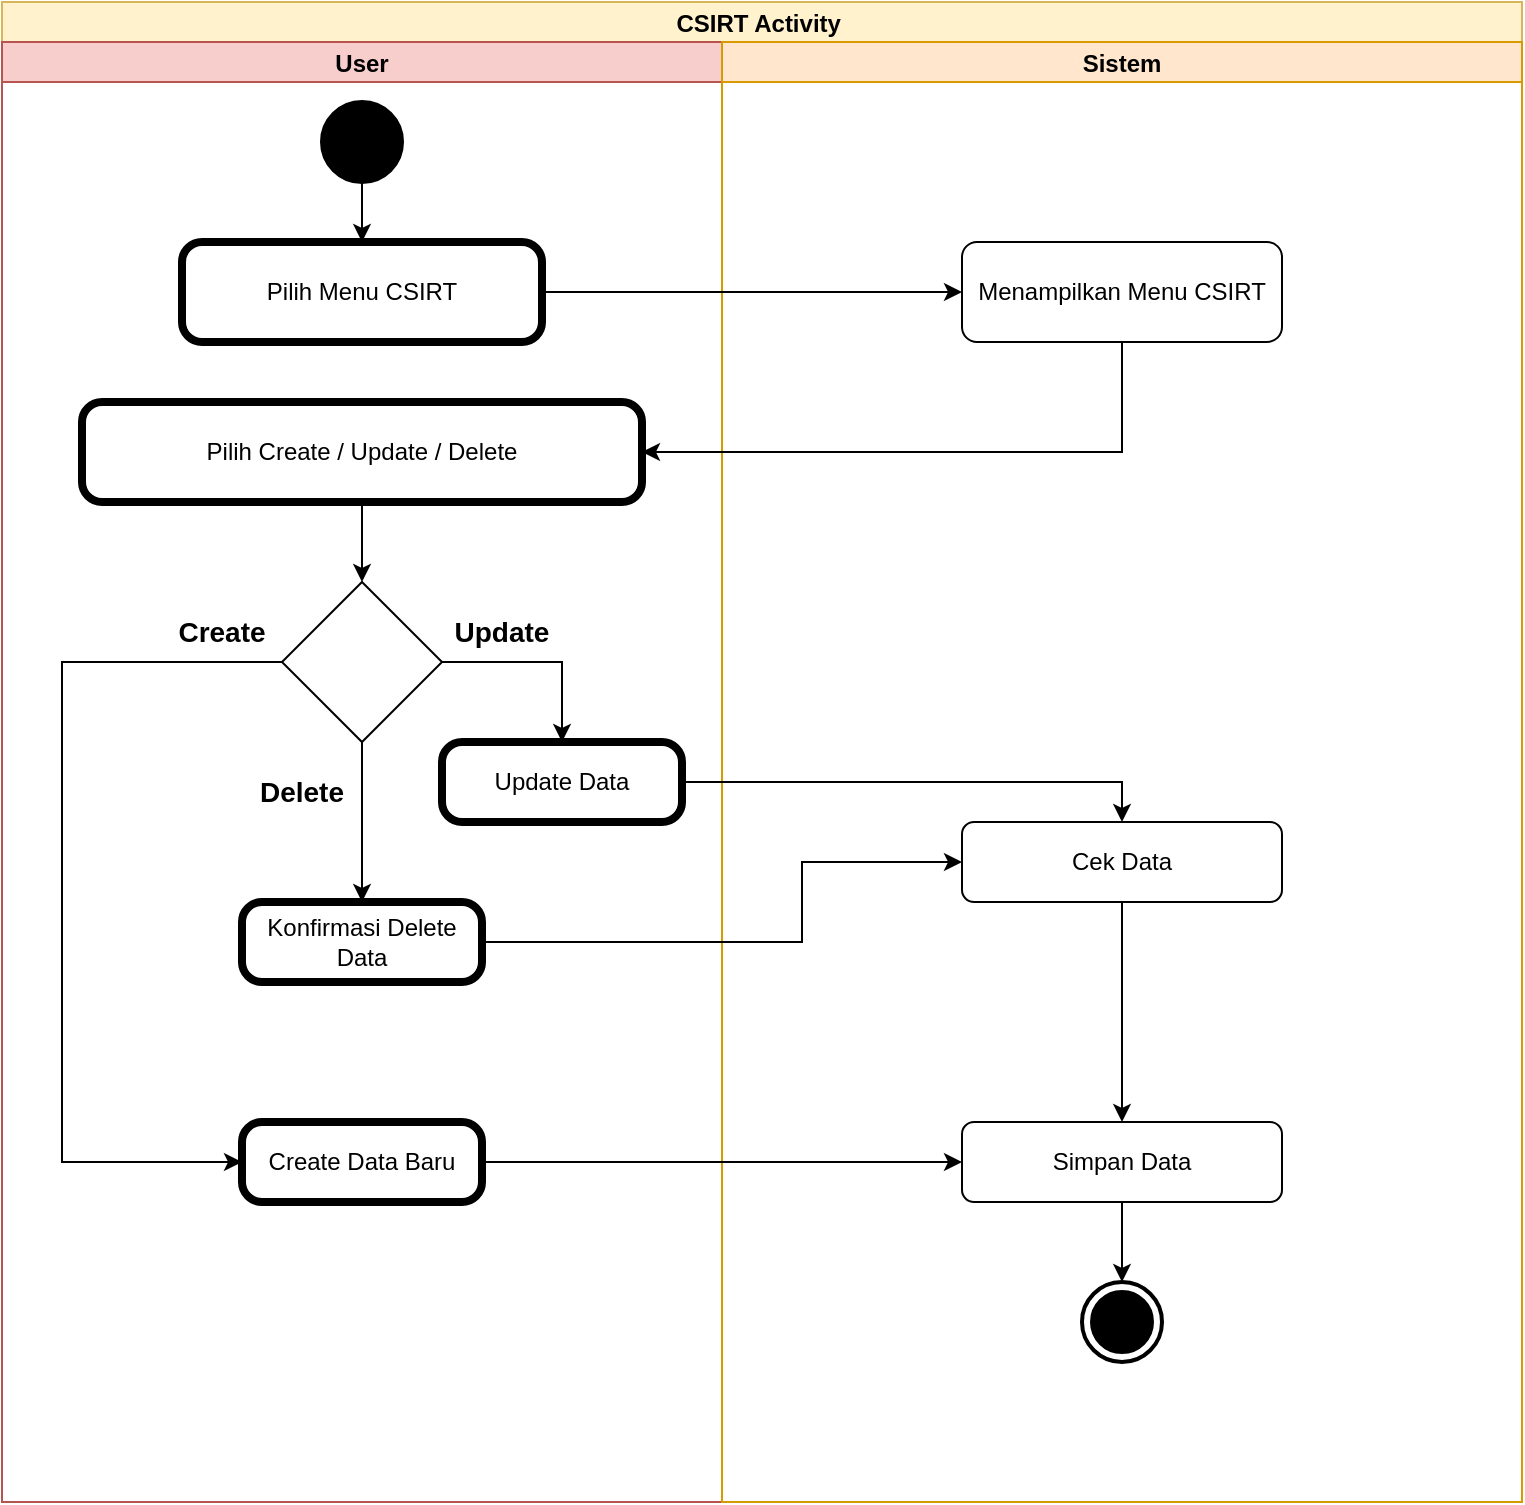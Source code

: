 <mxfile version="18.0.7" type="github" pages="5">
  <diagram id="2AaTSGa9Z8BQQ-PvD9Bo" name="Page-1">
    <mxGraphModel dx="2062" dy="786" grid="1" gridSize="10" guides="1" tooltips="1" connect="1" arrows="1" fold="1" page="1" pageScale="1" pageWidth="850" pageHeight="1100" math="0" shadow="0">
      <root>
        <mxCell id="0" />
        <mxCell id="1" parent="0" />
        <mxCell id="jXdwk9JwkKEWe-Lg2wPp-1" value="CSIRT Activity " style="swimlane;childLayout=stackLayout;resizeParent=1;resizeParentMax=0;startSize=20;fillColor=#fff2cc;strokeColor=#d6b656;" parent="1" vertex="1">
          <mxGeometry x="40" y="40" width="760" height="750" as="geometry" />
        </mxCell>
        <mxCell id="jXdwk9JwkKEWe-Lg2wPp-2" value="User" style="swimlane;startSize=20;fillColor=#f8cecc;strokeColor=#b85450;" parent="jXdwk9JwkKEWe-Lg2wPp-1" vertex="1">
          <mxGeometry y="20" width="360" height="730" as="geometry" />
        </mxCell>
        <mxCell id="jXdwk9JwkKEWe-Lg2wPp-24" style="edgeStyle=orthogonalEdgeStyle;rounded=0;orthogonalLoop=1;jettySize=auto;html=1;exitX=0.5;exitY=1;exitDx=0;exitDy=0;entryX=0.5;entryY=0;entryDx=0;entryDy=0;entryPerimeter=0;" parent="jXdwk9JwkKEWe-Lg2wPp-2" source="jXdwk9JwkKEWe-Lg2wPp-5" target="jXdwk9JwkKEWe-Lg2wPp-6" edge="1">
          <mxGeometry relative="1" as="geometry" />
        </mxCell>
        <mxCell id="jXdwk9JwkKEWe-Lg2wPp-5" value="" style="shape=ellipse;html=1;fillColor=#000000;strokeWidth=2;verticalLabelPosition=bottom;verticalAlignment=top;perimeter=ellipsePerimeter;" parent="jXdwk9JwkKEWe-Lg2wPp-2" vertex="1">
          <mxGeometry x="160" y="30" width="40" height="40" as="geometry" />
        </mxCell>
        <mxCell id="jXdwk9JwkKEWe-Lg2wPp-6" value="Pilih Menu CSIRT" style="points=[[0.25,0,0],[0.5,0,0],[0.75,0,0],[1,0.25,0],[1,0.5,0],[1,0.75,0],[0.75,1,0],[0.5,1,0],[0.25,1,0],[0,0.75,0],[0,0.5,0],[0,0.25,0]];shape=mxgraph.bpmn.task;whiteSpace=wrap;rectStyle=rounded;size=10;bpmnShapeType=call;" parent="jXdwk9JwkKEWe-Lg2wPp-2" vertex="1">
          <mxGeometry x="90" y="100" width="180" height="50" as="geometry" />
        </mxCell>
        <mxCell id="jXdwk9JwkKEWe-Lg2wPp-27" style="edgeStyle=orthogonalEdgeStyle;rounded=0;orthogonalLoop=1;jettySize=auto;html=1;exitX=0.5;exitY=1;exitDx=0;exitDy=0;exitPerimeter=0;entryX=0.5;entryY=0;entryDx=0;entryDy=0;" parent="jXdwk9JwkKEWe-Lg2wPp-2" source="jXdwk9JwkKEWe-Lg2wPp-11" target="jXdwk9JwkKEWe-Lg2wPp-12" edge="1">
          <mxGeometry relative="1" as="geometry" />
        </mxCell>
        <mxCell id="jXdwk9JwkKEWe-Lg2wPp-11" value="Pilih Create / Update / Delete" style="points=[[0.25,0,0],[0.5,0,0],[0.75,0,0],[1,0.25,0],[1,0.5,0],[1,0.75,0],[0.75,1,0],[0.5,1,0],[0.25,1,0],[0,0.75,0],[0,0.5,0],[0,0.25,0]];shape=mxgraph.bpmn.task;whiteSpace=wrap;rectStyle=rounded;size=10;bpmnShapeType=call;" parent="jXdwk9JwkKEWe-Lg2wPp-2" vertex="1">
          <mxGeometry x="40" y="180" width="280" height="50" as="geometry" />
        </mxCell>
        <mxCell id="jXdwk9JwkKEWe-Lg2wPp-46" style="edgeStyle=orthogonalEdgeStyle;rounded=0;orthogonalLoop=1;jettySize=auto;html=1;exitX=0;exitY=0.5;exitDx=0;exitDy=0;entryX=0;entryY=0.5;entryDx=0;entryDy=0;entryPerimeter=0;fontSize=14;" parent="jXdwk9JwkKEWe-Lg2wPp-2" source="jXdwk9JwkKEWe-Lg2wPp-12" target="jXdwk9JwkKEWe-Lg2wPp-17" edge="1">
          <mxGeometry relative="1" as="geometry">
            <Array as="points">
              <mxPoint x="30" y="310" />
              <mxPoint x="30" y="560" />
            </Array>
          </mxGeometry>
        </mxCell>
        <mxCell id="jXdwk9JwkKEWe-Lg2wPp-53" style="edgeStyle=orthogonalEdgeStyle;rounded=0;orthogonalLoop=1;jettySize=auto;html=1;exitX=1;exitY=0.5;exitDx=0;exitDy=0;entryX=0.5;entryY=0;entryDx=0;entryDy=0;entryPerimeter=0;fontSize=14;" parent="jXdwk9JwkKEWe-Lg2wPp-2" source="jXdwk9JwkKEWe-Lg2wPp-12" target="jXdwk9JwkKEWe-Lg2wPp-14" edge="1">
          <mxGeometry relative="1" as="geometry" />
        </mxCell>
        <mxCell id="jXdwk9JwkKEWe-Lg2wPp-54" style="edgeStyle=orthogonalEdgeStyle;rounded=0;orthogonalLoop=1;jettySize=auto;html=1;exitX=0.5;exitY=1;exitDx=0;exitDy=0;entryX=0.5;entryY=0;entryDx=0;entryDy=0;entryPerimeter=0;fontSize=14;" parent="jXdwk9JwkKEWe-Lg2wPp-2" source="jXdwk9JwkKEWe-Lg2wPp-12" target="jXdwk9JwkKEWe-Lg2wPp-28" edge="1">
          <mxGeometry relative="1" as="geometry" />
        </mxCell>
        <mxCell id="jXdwk9JwkKEWe-Lg2wPp-12" value="" style="rhombus;whiteSpace=wrap;html=1;" parent="jXdwk9JwkKEWe-Lg2wPp-2" vertex="1">
          <mxGeometry x="140" y="270" width="80" height="80" as="geometry" />
        </mxCell>
        <mxCell id="jXdwk9JwkKEWe-Lg2wPp-14" value="Update Data" style="points=[[0.25,0,0],[0.5,0,0],[0.75,0,0],[1,0.25,0],[1,0.5,0],[1,0.75,0],[0.75,1,0],[0.5,1,0],[0.25,1,0],[0,0.75,0],[0,0.5,0],[0,0.25,0]];shape=mxgraph.bpmn.task;whiteSpace=wrap;rectStyle=rounded;size=10;bpmnShapeType=call;" parent="jXdwk9JwkKEWe-Lg2wPp-2" vertex="1">
          <mxGeometry x="220" y="350" width="120" height="40" as="geometry" />
        </mxCell>
        <mxCell id="jXdwk9JwkKEWe-Lg2wPp-17" value="Create Data Baru" style="points=[[0.25,0,0],[0.5,0,0],[0.75,0,0],[1,0.25,0],[1,0.5,0],[1,0.75,0],[0.75,1,0],[0.5,1,0],[0.25,1,0],[0,0.75,0],[0,0.5,0],[0,0.25,0]];shape=mxgraph.bpmn.task;whiteSpace=wrap;rectStyle=rounded;size=10;bpmnShapeType=call;" parent="jXdwk9JwkKEWe-Lg2wPp-2" vertex="1">
          <mxGeometry x="120" y="540" width="120" height="40" as="geometry" />
        </mxCell>
        <mxCell id="jXdwk9JwkKEWe-Lg2wPp-28" value="Konfirmasi Delete Data" style="points=[[0.25,0,0],[0.5,0,0],[0.75,0,0],[1,0.25,0],[1,0.5,0],[1,0.75,0],[0.75,1,0],[0.5,1,0],[0.25,1,0],[0,0.75,0],[0,0.5,0],[0,0.25,0]];shape=mxgraph.bpmn.task;whiteSpace=wrap;rectStyle=rounded;size=10;bpmnShapeType=call;" parent="jXdwk9JwkKEWe-Lg2wPp-2" vertex="1">
          <mxGeometry x="120" y="430" width="120" height="40" as="geometry" />
        </mxCell>
        <mxCell id="jXdwk9JwkKEWe-Lg2wPp-39" value="&lt;b&gt;&lt;font style=&quot;font-size: 14px;&quot;&gt;Update&lt;/font&gt;&lt;/b&gt;" style="text;html=1;strokeColor=none;fillColor=none;align=center;verticalAlign=middle;whiteSpace=wrap;rounded=0;" parent="jXdwk9JwkKEWe-Lg2wPp-2" vertex="1">
          <mxGeometry x="220" y="280" width="60" height="30" as="geometry" />
        </mxCell>
        <mxCell id="jXdwk9JwkKEWe-Lg2wPp-40" value="&lt;b&gt;&lt;font style=&quot;font-size: 14px;&quot;&gt;Create&lt;/font&gt;&lt;/b&gt;" style="text;html=1;strokeColor=none;fillColor=none;align=center;verticalAlign=middle;whiteSpace=wrap;rounded=0;" parent="jXdwk9JwkKEWe-Lg2wPp-2" vertex="1">
          <mxGeometry x="80" y="280" width="60" height="30" as="geometry" />
        </mxCell>
        <mxCell id="jXdwk9JwkKEWe-Lg2wPp-41" value="&lt;b&gt;&lt;font style=&quot;font-size: 14px;&quot;&gt;Delete&lt;/font&gt;&lt;/b&gt;" style="text;html=1;strokeColor=none;fillColor=none;align=center;verticalAlign=middle;whiteSpace=wrap;rounded=0;" parent="jXdwk9JwkKEWe-Lg2wPp-2" vertex="1">
          <mxGeometry x="120" y="360" width="60" height="30" as="geometry" />
        </mxCell>
        <mxCell id="jXdwk9JwkKEWe-Lg2wPp-4" value="Sistem" style="swimlane;startSize=20;fillColor=#ffe6cc;strokeColor=#d79b00;rounded=0;shadow=0;sketch=0;glass=0;swimlaneLine=1;" parent="jXdwk9JwkKEWe-Lg2wPp-1" vertex="1">
          <mxGeometry x="360" y="20" width="400" height="730" as="geometry" />
        </mxCell>
        <mxCell id="jXdwk9JwkKEWe-Lg2wPp-10" value="Menampilkan Menu CSIRT" style="shape=rect;html=1;rounded=1;whiteSpace=wrap;align=center;" parent="jXdwk9JwkKEWe-Lg2wPp-4" vertex="1">
          <mxGeometry x="120" y="100" width="160" height="50" as="geometry" />
        </mxCell>
        <mxCell id="jXdwk9JwkKEWe-Lg2wPp-50" style="edgeStyle=orthogonalEdgeStyle;rounded=0;orthogonalLoop=1;jettySize=auto;html=1;exitX=0.5;exitY=1;exitDx=0;exitDy=0;entryX=0.5;entryY=0;entryDx=0;entryDy=0;fontSize=14;" parent="jXdwk9JwkKEWe-Lg2wPp-4" source="jXdwk9JwkKEWe-Lg2wPp-13" target="jXdwk9JwkKEWe-Lg2wPp-15" edge="1">
          <mxGeometry relative="1" as="geometry" />
        </mxCell>
        <mxCell id="jXdwk9JwkKEWe-Lg2wPp-13" value="Cek Data" style="shape=rect;html=1;rounded=1;whiteSpace=wrap;align=center;" parent="jXdwk9JwkKEWe-Lg2wPp-4" vertex="1">
          <mxGeometry x="120" y="390" width="160" height="40" as="geometry" />
        </mxCell>
        <mxCell id="jXdwk9JwkKEWe-Lg2wPp-52" style="edgeStyle=orthogonalEdgeStyle;rounded=0;orthogonalLoop=1;jettySize=auto;html=1;exitX=0.5;exitY=1;exitDx=0;exitDy=0;entryX=0.5;entryY=0;entryDx=0;entryDy=0;entryPerimeter=0;fontSize=14;" parent="jXdwk9JwkKEWe-Lg2wPp-4" source="jXdwk9JwkKEWe-Lg2wPp-15" target="jXdwk9JwkKEWe-Lg2wPp-35" edge="1">
          <mxGeometry relative="1" as="geometry" />
        </mxCell>
        <mxCell id="jXdwk9JwkKEWe-Lg2wPp-15" value="Simpan Data" style="shape=rect;html=1;rounded=1;whiteSpace=wrap;align=center;" parent="jXdwk9JwkKEWe-Lg2wPp-4" vertex="1">
          <mxGeometry x="120" y="540" width="160" height="40" as="geometry" />
        </mxCell>
        <mxCell id="jXdwk9JwkKEWe-Lg2wPp-35" value="" style="html=1;shape=mxgraph.sysml.actFinal;strokeWidth=2;verticalLabelPosition=bottom;verticalAlignment=top;" parent="jXdwk9JwkKEWe-Lg2wPp-4" vertex="1">
          <mxGeometry x="180" y="620" width="40" height="40" as="geometry" />
        </mxCell>
        <mxCell id="jXdwk9JwkKEWe-Lg2wPp-25" style="edgeStyle=orthogonalEdgeStyle;rounded=0;orthogonalLoop=1;jettySize=auto;html=1;exitX=1;exitY=0.5;exitDx=0;exitDy=0;exitPerimeter=0;entryX=0;entryY=0.5;entryDx=0;entryDy=0;" parent="jXdwk9JwkKEWe-Lg2wPp-1" source="jXdwk9JwkKEWe-Lg2wPp-6" target="jXdwk9JwkKEWe-Lg2wPp-10" edge="1">
          <mxGeometry relative="1" as="geometry" />
        </mxCell>
        <mxCell id="jXdwk9JwkKEWe-Lg2wPp-26" style="edgeStyle=orthogonalEdgeStyle;rounded=0;orthogonalLoop=1;jettySize=auto;html=1;exitX=0.5;exitY=1;exitDx=0;exitDy=0;entryX=1;entryY=0.5;entryDx=0;entryDy=0;entryPerimeter=0;" parent="jXdwk9JwkKEWe-Lg2wPp-1" source="jXdwk9JwkKEWe-Lg2wPp-10" target="jXdwk9JwkKEWe-Lg2wPp-11" edge="1">
          <mxGeometry relative="1" as="geometry" />
        </mxCell>
        <mxCell id="jXdwk9JwkKEWe-Lg2wPp-51" style="edgeStyle=orthogonalEdgeStyle;rounded=0;orthogonalLoop=1;jettySize=auto;html=1;exitX=1;exitY=0.5;exitDx=0;exitDy=0;exitPerimeter=0;entryX=0;entryY=0.5;entryDx=0;entryDy=0;fontSize=14;" parent="jXdwk9JwkKEWe-Lg2wPp-1" source="jXdwk9JwkKEWe-Lg2wPp-17" target="jXdwk9JwkKEWe-Lg2wPp-15" edge="1">
          <mxGeometry relative="1" as="geometry" />
        </mxCell>
        <mxCell id="jXdwk9JwkKEWe-Lg2wPp-55" style="edgeStyle=orthogonalEdgeStyle;rounded=0;orthogonalLoop=1;jettySize=auto;html=1;exitX=1;exitY=0.5;exitDx=0;exitDy=0;exitPerimeter=0;entryX=0.5;entryY=0;entryDx=0;entryDy=0;fontSize=14;" parent="jXdwk9JwkKEWe-Lg2wPp-1" source="jXdwk9JwkKEWe-Lg2wPp-14" target="jXdwk9JwkKEWe-Lg2wPp-13" edge="1">
          <mxGeometry relative="1" as="geometry" />
        </mxCell>
        <mxCell id="jXdwk9JwkKEWe-Lg2wPp-58" style="edgeStyle=orthogonalEdgeStyle;rounded=0;orthogonalLoop=1;jettySize=auto;html=1;exitX=1;exitY=0.5;exitDx=0;exitDy=0;exitPerimeter=0;entryX=0;entryY=0.5;entryDx=0;entryDy=0;fontSize=14;" parent="jXdwk9JwkKEWe-Lg2wPp-1" source="jXdwk9JwkKEWe-Lg2wPp-28" target="jXdwk9JwkKEWe-Lg2wPp-13" edge="1">
          <mxGeometry relative="1" as="geometry">
            <Array as="points">
              <mxPoint x="400" y="470" />
              <mxPoint x="400" y="430" />
            </Array>
          </mxGeometry>
        </mxCell>
      </root>
    </mxGraphModel>
  </diagram>
  <diagram id="PPkY2Nq8Stj2vlFDuAIR" name="Page-2">
    <mxGraphModel dx="2062" dy="786" grid="1" gridSize="10" guides="1" tooltips="1" connect="1" arrows="1" fold="1" page="1" pageScale="1" pageWidth="850" pageHeight="1100" math="0" shadow="0">
      <root>
        <mxCell id="0" />
        <mxCell id="1" parent="0" />
        <mxCell id="xmNyl4aLx4SyZzCz8HUu-1" value="CSM Activity " style="swimlane;childLayout=stackLayout;resizeParent=1;resizeParentMax=0;startSize=20;fillColor=#fff2cc;strokeColor=#d6b656;" vertex="1" parent="1">
          <mxGeometry x="40" y="40" width="760" height="750" as="geometry" />
        </mxCell>
        <mxCell id="xmNyl4aLx4SyZzCz8HUu-2" value="User" style="swimlane;startSize=20;fillColor=#f8cecc;strokeColor=#b85450;" vertex="1" parent="xmNyl4aLx4SyZzCz8HUu-1">
          <mxGeometry y="20" width="360" height="730" as="geometry" />
        </mxCell>
        <mxCell id="xmNyl4aLx4SyZzCz8HUu-3" style="edgeStyle=orthogonalEdgeStyle;rounded=0;orthogonalLoop=1;jettySize=auto;html=1;exitX=0.5;exitY=1;exitDx=0;exitDy=0;entryX=0.5;entryY=0;entryDx=0;entryDy=0;entryPerimeter=0;" edge="1" parent="xmNyl4aLx4SyZzCz8HUu-2" source="xmNyl4aLx4SyZzCz8HUu-4" target="xmNyl4aLx4SyZzCz8HUu-5">
          <mxGeometry relative="1" as="geometry" />
        </mxCell>
        <mxCell id="xmNyl4aLx4SyZzCz8HUu-4" value="" style="shape=ellipse;html=1;fillColor=#000000;strokeWidth=2;verticalLabelPosition=bottom;verticalAlignment=top;perimeter=ellipsePerimeter;" vertex="1" parent="xmNyl4aLx4SyZzCz8HUu-2">
          <mxGeometry x="160" y="30" width="40" height="40" as="geometry" />
        </mxCell>
        <mxCell id="xmNyl4aLx4SyZzCz8HUu-5" value="Pilih Menu CSIRT" style="points=[[0.25,0,0],[0.5,0,0],[0.75,0,0],[1,0.25,0],[1,0.5,0],[1,0.75,0],[0.75,1,0],[0.5,1,0],[0.25,1,0],[0,0.75,0],[0,0.5,0],[0,0.25,0]];shape=mxgraph.bpmn.task;whiteSpace=wrap;rectStyle=rounded;size=10;bpmnShapeType=call;" vertex="1" parent="xmNyl4aLx4SyZzCz8HUu-2">
          <mxGeometry x="90" y="100" width="180" height="50" as="geometry" />
        </mxCell>
        <mxCell id="xmNyl4aLx4SyZzCz8HUu-6" style="edgeStyle=orthogonalEdgeStyle;rounded=0;orthogonalLoop=1;jettySize=auto;html=1;exitX=0.5;exitY=1;exitDx=0;exitDy=0;exitPerimeter=0;entryX=0.5;entryY=0;entryDx=0;entryDy=0;" edge="1" parent="xmNyl4aLx4SyZzCz8HUu-2" source="xmNyl4aLx4SyZzCz8HUu-7" target="xmNyl4aLx4SyZzCz8HUu-11">
          <mxGeometry relative="1" as="geometry" />
        </mxCell>
        <mxCell id="xmNyl4aLx4SyZzCz8HUu-7" value="Pilih Create / Update / Delete" style="points=[[0.25,0,0],[0.5,0,0],[0.75,0,0],[1,0.25,0],[1,0.5,0],[1,0.75,0],[0.75,1,0],[0.5,1,0],[0.25,1,0],[0,0.75,0],[0,0.5,0],[0,0.25,0]];shape=mxgraph.bpmn.task;whiteSpace=wrap;rectStyle=rounded;size=10;bpmnShapeType=call;" vertex="1" parent="xmNyl4aLx4SyZzCz8HUu-2">
          <mxGeometry x="40" y="180" width="280" height="50" as="geometry" />
        </mxCell>
        <mxCell id="xmNyl4aLx4SyZzCz8HUu-8" style="edgeStyle=orthogonalEdgeStyle;rounded=0;orthogonalLoop=1;jettySize=auto;html=1;exitX=0;exitY=0.5;exitDx=0;exitDy=0;entryX=0;entryY=0.5;entryDx=0;entryDy=0;entryPerimeter=0;fontSize=14;" edge="1" parent="xmNyl4aLx4SyZzCz8HUu-2" source="xmNyl4aLx4SyZzCz8HUu-11" target="xmNyl4aLx4SyZzCz8HUu-13">
          <mxGeometry relative="1" as="geometry">
            <Array as="points">
              <mxPoint x="30" y="310" />
              <mxPoint x="30" y="560" />
            </Array>
          </mxGeometry>
        </mxCell>
        <mxCell id="xmNyl4aLx4SyZzCz8HUu-9" style="edgeStyle=orthogonalEdgeStyle;rounded=0;orthogonalLoop=1;jettySize=auto;html=1;exitX=1;exitY=0.5;exitDx=0;exitDy=0;entryX=0.5;entryY=0;entryDx=0;entryDy=0;entryPerimeter=0;fontSize=14;" edge="1" parent="xmNyl4aLx4SyZzCz8HUu-2" source="xmNyl4aLx4SyZzCz8HUu-11" target="xmNyl4aLx4SyZzCz8HUu-12">
          <mxGeometry relative="1" as="geometry" />
        </mxCell>
        <mxCell id="xmNyl4aLx4SyZzCz8HUu-10" style="edgeStyle=orthogonalEdgeStyle;rounded=0;orthogonalLoop=1;jettySize=auto;html=1;exitX=0.5;exitY=1;exitDx=0;exitDy=0;entryX=0.5;entryY=0;entryDx=0;entryDy=0;entryPerimeter=0;fontSize=14;" edge="1" parent="xmNyl4aLx4SyZzCz8HUu-2" source="xmNyl4aLx4SyZzCz8HUu-11" target="xmNyl4aLx4SyZzCz8HUu-14">
          <mxGeometry relative="1" as="geometry" />
        </mxCell>
        <mxCell id="xmNyl4aLx4SyZzCz8HUu-11" value="" style="rhombus;whiteSpace=wrap;html=1;" vertex="1" parent="xmNyl4aLx4SyZzCz8HUu-2">
          <mxGeometry x="140" y="270" width="80" height="80" as="geometry" />
        </mxCell>
        <mxCell id="xmNyl4aLx4SyZzCz8HUu-12" value="Update Data" style="points=[[0.25,0,0],[0.5,0,0],[0.75,0,0],[1,0.25,0],[1,0.5,0],[1,0.75,0],[0.75,1,0],[0.5,1,0],[0.25,1,0],[0,0.75,0],[0,0.5,0],[0,0.25,0]];shape=mxgraph.bpmn.task;whiteSpace=wrap;rectStyle=rounded;size=10;bpmnShapeType=call;" vertex="1" parent="xmNyl4aLx4SyZzCz8HUu-2">
          <mxGeometry x="220" y="350" width="120" height="40" as="geometry" />
        </mxCell>
        <mxCell id="xmNyl4aLx4SyZzCz8HUu-13" value="Create Data Baru" style="points=[[0.25,0,0],[0.5,0,0],[0.75,0,0],[1,0.25,0],[1,0.5,0],[1,0.75,0],[0.75,1,0],[0.5,1,0],[0.25,1,0],[0,0.75,0],[0,0.5,0],[0,0.25,0]];shape=mxgraph.bpmn.task;whiteSpace=wrap;rectStyle=rounded;size=10;bpmnShapeType=call;" vertex="1" parent="xmNyl4aLx4SyZzCz8HUu-2">
          <mxGeometry x="120" y="540" width="120" height="40" as="geometry" />
        </mxCell>
        <mxCell id="xmNyl4aLx4SyZzCz8HUu-14" value="Konfirmasi Delete Data" style="points=[[0.25,0,0],[0.5,0,0],[0.75,0,0],[1,0.25,0],[1,0.5,0],[1,0.75,0],[0.75,1,0],[0.5,1,0],[0.25,1,0],[0,0.75,0],[0,0.5,0],[0,0.25,0]];shape=mxgraph.bpmn.task;whiteSpace=wrap;rectStyle=rounded;size=10;bpmnShapeType=call;" vertex="1" parent="xmNyl4aLx4SyZzCz8HUu-2">
          <mxGeometry x="120" y="430" width="120" height="40" as="geometry" />
        </mxCell>
        <mxCell id="xmNyl4aLx4SyZzCz8HUu-15" value="&lt;b&gt;&lt;font style=&quot;font-size: 14px;&quot;&gt;Update&lt;/font&gt;&lt;/b&gt;" style="text;html=1;strokeColor=none;fillColor=none;align=center;verticalAlign=middle;whiteSpace=wrap;rounded=0;" vertex="1" parent="xmNyl4aLx4SyZzCz8HUu-2">
          <mxGeometry x="220" y="280" width="60" height="30" as="geometry" />
        </mxCell>
        <mxCell id="xmNyl4aLx4SyZzCz8HUu-16" value="&lt;b&gt;&lt;font style=&quot;font-size: 14px;&quot;&gt;Create&lt;/font&gt;&lt;/b&gt;" style="text;html=1;strokeColor=none;fillColor=none;align=center;verticalAlign=middle;whiteSpace=wrap;rounded=0;" vertex="1" parent="xmNyl4aLx4SyZzCz8HUu-2">
          <mxGeometry x="80" y="280" width="60" height="30" as="geometry" />
        </mxCell>
        <mxCell id="xmNyl4aLx4SyZzCz8HUu-17" value="&lt;b&gt;&lt;font style=&quot;font-size: 14px;&quot;&gt;Delete&lt;/font&gt;&lt;/b&gt;" style="text;html=1;strokeColor=none;fillColor=none;align=center;verticalAlign=middle;whiteSpace=wrap;rounded=0;" vertex="1" parent="xmNyl4aLx4SyZzCz8HUu-2">
          <mxGeometry x="120" y="360" width="60" height="30" as="geometry" />
        </mxCell>
        <mxCell id="xmNyl4aLx4SyZzCz8HUu-18" value="Sistem" style="swimlane;startSize=20;fillColor=#ffe6cc;strokeColor=#d79b00;rounded=0;shadow=0;sketch=0;glass=0;swimlaneLine=1;" vertex="1" parent="xmNyl4aLx4SyZzCz8HUu-1">
          <mxGeometry x="360" y="20" width="400" height="730" as="geometry" />
        </mxCell>
        <mxCell id="xmNyl4aLx4SyZzCz8HUu-19" value="Menampilkan Menu CSIRT" style="shape=rect;html=1;rounded=1;whiteSpace=wrap;align=center;" vertex="1" parent="xmNyl4aLx4SyZzCz8HUu-18">
          <mxGeometry x="120" y="100" width="160" height="50" as="geometry" />
        </mxCell>
        <mxCell id="xmNyl4aLx4SyZzCz8HUu-20" style="edgeStyle=orthogonalEdgeStyle;rounded=0;orthogonalLoop=1;jettySize=auto;html=1;exitX=0.5;exitY=1;exitDx=0;exitDy=0;entryX=0.5;entryY=0;entryDx=0;entryDy=0;fontSize=14;" edge="1" parent="xmNyl4aLx4SyZzCz8HUu-18" source="xmNyl4aLx4SyZzCz8HUu-21" target="xmNyl4aLx4SyZzCz8HUu-23">
          <mxGeometry relative="1" as="geometry" />
        </mxCell>
        <mxCell id="xmNyl4aLx4SyZzCz8HUu-21" value="Cek Data" style="shape=rect;html=1;rounded=1;whiteSpace=wrap;align=center;" vertex="1" parent="xmNyl4aLx4SyZzCz8HUu-18">
          <mxGeometry x="120" y="390" width="160" height="40" as="geometry" />
        </mxCell>
        <mxCell id="xmNyl4aLx4SyZzCz8HUu-22" style="edgeStyle=orthogonalEdgeStyle;rounded=0;orthogonalLoop=1;jettySize=auto;html=1;exitX=0.5;exitY=1;exitDx=0;exitDy=0;entryX=0.5;entryY=0;entryDx=0;entryDy=0;entryPerimeter=0;fontSize=14;" edge="1" parent="xmNyl4aLx4SyZzCz8HUu-18" source="xmNyl4aLx4SyZzCz8HUu-23" target="xmNyl4aLx4SyZzCz8HUu-24">
          <mxGeometry relative="1" as="geometry" />
        </mxCell>
        <mxCell id="xmNyl4aLx4SyZzCz8HUu-23" value="Simpan Data" style="shape=rect;html=1;rounded=1;whiteSpace=wrap;align=center;" vertex="1" parent="xmNyl4aLx4SyZzCz8HUu-18">
          <mxGeometry x="120" y="540" width="160" height="40" as="geometry" />
        </mxCell>
        <mxCell id="xmNyl4aLx4SyZzCz8HUu-24" value="" style="html=1;shape=mxgraph.sysml.actFinal;strokeWidth=2;verticalLabelPosition=bottom;verticalAlignment=top;" vertex="1" parent="xmNyl4aLx4SyZzCz8HUu-18">
          <mxGeometry x="180" y="620" width="40" height="40" as="geometry" />
        </mxCell>
        <mxCell id="xmNyl4aLx4SyZzCz8HUu-25" style="edgeStyle=orthogonalEdgeStyle;rounded=0;orthogonalLoop=1;jettySize=auto;html=1;exitX=1;exitY=0.5;exitDx=0;exitDy=0;exitPerimeter=0;entryX=0;entryY=0.5;entryDx=0;entryDy=0;" edge="1" parent="xmNyl4aLx4SyZzCz8HUu-1" source="xmNyl4aLx4SyZzCz8HUu-5" target="xmNyl4aLx4SyZzCz8HUu-19">
          <mxGeometry relative="1" as="geometry" />
        </mxCell>
        <mxCell id="xmNyl4aLx4SyZzCz8HUu-26" style="edgeStyle=orthogonalEdgeStyle;rounded=0;orthogonalLoop=1;jettySize=auto;html=1;exitX=0.5;exitY=1;exitDx=0;exitDy=0;entryX=1;entryY=0.5;entryDx=0;entryDy=0;entryPerimeter=0;" edge="1" parent="xmNyl4aLx4SyZzCz8HUu-1" source="xmNyl4aLx4SyZzCz8HUu-19" target="xmNyl4aLx4SyZzCz8HUu-7">
          <mxGeometry relative="1" as="geometry" />
        </mxCell>
        <mxCell id="xmNyl4aLx4SyZzCz8HUu-27" style="edgeStyle=orthogonalEdgeStyle;rounded=0;orthogonalLoop=1;jettySize=auto;html=1;exitX=1;exitY=0.5;exitDx=0;exitDy=0;exitPerimeter=0;entryX=0;entryY=0.5;entryDx=0;entryDy=0;fontSize=14;" edge="1" parent="xmNyl4aLx4SyZzCz8HUu-1" source="xmNyl4aLx4SyZzCz8HUu-13" target="xmNyl4aLx4SyZzCz8HUu-23">
          <mxGeometry relative="1" as="geometry" />
        </mxCell>
        <mxCell id="xmNyl4aLx4SyZzCz8HUu-28" style="edgeStyle=orthogonalEdgeStyle;rounded=0;orthogonalLoop=1;jettySize=auto;html=1;exitX=1;exitY=0.5;exitDx=0;exitDy=0;exitPerimeter=0;entryX=0.5;entryY=0;entryDx=0;entryDy=0;fontSize=14;" edge="1" parent="xmNyl4aLx4SyZzCz8HUu-1" source="xmNyl4aLx4SyZzCz8HUu-12" target="xmNyl4aLx4SyZzCz8HUu-21">
          <mxGeometry relative="1" as="geometry" />
        </mxCell>
        <mxCell id="xmNyl4aLx4SyZzCz8HUu-29" style="edgeStyle=orthogonalEdgeStyle;rounded=0;orthogonalLoop=1;jettySize=auto;html=1;exitX=1;exitY=0.5;exitDx=0;exitDy=0;exitPerimeter=0;entryX=0;entryY=0.5;entryDx=0;entryDy=0;fontSize=14;" edge="1" parent="xmNyl4aLx4SyZzCz8HUu-1" source="xmNyl4aLx4SyZzCz8HUu-14" target="xmNyl4aLx4SyZzCz8HUu-21">
          <mxGeometry relative="1" as="geometry">
            <Array as="points">
              <mxPoint x="400" y="470" />
              <mxPoint x="400" y="430" />
            </Array>
          </mxGeometry>
        </mxCell>
      </root>
    </mxGraphModel>
  </diagram>
  <diagram id="cEk-inDOlAGwXN67ckIb" name="Page-3">
    <mxGraphModel dx="2062" dy="786" grid="1" gridSize="10" guides="1" tooltips="1" connect="1" arrows="1" fold="1" page="1" pageScale="1" pageWidth="850" pageHeight="1100" math="0" shadow="0">
      <root>
        <mxCell id="0" />
        <mxCell id="1" parent="0" />
        <mxCell id="cP_15rOa_11pKmeyhYoK-1" value="TMPI Activity " style="swimlane;childLayout=stackLayout;resizeParent=1;resizeParentMax=0;startSize=20;fillColor=#fff2cc;strokeColor=#d6b656;" vertex="1" parent="1">
          <mxGeometry x="40" y="40" width="760" height="750" as="geometry" />
        </mxCell>
        <mxCell id="cP_15rOa_11pKmeyhYoK-2" value="User" style="swimlane;startSize=20;fillColor=#f8cecc;strokeColor=#b85450;" vertex="1" parent="cP_15rOa_11pKmeyhYoK-1">
          <mxGeometry y="20" width="360" height="730" as="geometry" />
        </mxCell>
        <mxCell id="cP_15rOa_11pKmeyhYoK-3" style="edgeStyle=orthogonalEdgeStyle;rounded=0;orthogonalLoop=1;jettySize=auto;html=1;exitX=0.5;exitY=1;exitDx=0;exitDy=0;entryX=0.5;entryY=0;entryDx=0;entryDy=0;entryPerimeter=0;" edge="1" parent="cP_15rOa_11pKmeyhYoK-2" source="cP_15rOa_11pKmeyhYoK-4" target="cP_15rOa_11pKmeyhYoK-5">
          <mxGeometry relative="1" as="geometry" />
        </mxCell>
        <mxCell id="cP_15rOa_11pKmeyhYoK-4" value="" style="shape=ellipse;html=1;fillColor=#000000;strokeWidth=2;verticalLabelPosition=bottom;verticalAlignment=top;perimeter=ellipsePerimeter;" vertex="1" parent="cP_15rOa_11pKmeyhYoK-2">
          <mxGeometry x="160" y="30" width="40" height="40" as="geometry" />
        </mxCell>
        <mxCell id="cP_15rOa_11pKmeyhYoK-5" value="Pilih Menu CSIRT" style="points=[[0.25,0,0],[0.5,0,0],[0.75,0,0],[1,0.25,0],[1,0.5,0],[1,0.75,0],[0.75,1,0],[0.5,1,0],[0.25,1,0],[0,0.75,0],[0,0.5,0],[0,0.25,0]];shape=mxgraph.bpmn.task;whiteSpace=wrap;rectStyle=rounded;size=10;bpmnShapeType=call;" vertex="1" parent="cP_15rOa_11pKmeyhYoK-2">
          <mxGeometry x="90" y="100" width="180" height="50" as="geometry" />
        </mxCell>
        <mxCell id="cP_15rOa_11pKmeyhYoK-6" style="edgeStyle=orthogonalEdgeStyle;rounded=0;orthogonalLoop=1;jettySize=auto;html=1;exitX=0.5;exitY=1;exitDx=0;exitDy=0;exitPerimeter=0;entryX=0.5;entryY=0;entryDx=0;entryDy=0;" edge="1" parent="cP_15rOa_11pKmeyhYoK-2" source="cP_15rOa_11pKmeyhYoK-7" target="cP_15rOa_11pKmeyhYoK-11">
          <mxGeometry relative="1" as="geometry" />
        </mxCell>
        <mxCell id="cP_15rOa_11pKmeyhYoK-7" value="Pilih Create / Update / Delete" style="points=[[0.25,0,0],[0.5,0,0],[0.75,0,0],[1,0.25,0],[1,0.5,0],[1,0.75,0],[0.75,1,0],[0.5,1,0],[0.25,1,0],[0,0.75,0],[0,0.5,0],[0,0.25,0]];shape=mxgraph.bpmn.task;whiteSpace=wrap;rectStyle=rounded;size=10;bpmnShapeType=call;" vertex="1" parent="cP_15rOa_11pKmeyhYoK-2">
          <mxGeometry x="40" y="180" width="280" height="50" as="geometry" />
        </mxCell>
        <mxCell id="cP_15rOa_11pKmeyhYoK-8" style="edgeStyle=orthogonalEdgeStyle;rounded=0;orthogonalLoop=1;jettySize=auto;html=1;exitX=0;exitY=0.5;exitDx=0;exitDy=0;entryX=0;entryY=0.5;entryDx=0;entryDy=0;entryPerimeter=0;fontSize=14;" edge="1" parent="cP_15rOa_11pKmeyhYoK-2" source="cP_15rOa_11pKmeyhYoK-11" target="cP_15rOa_11pKmeyhYoK-13">
          <mxGeometry relative="1" as="geometry">
            <Array as="points">
              <mxPoint x="30" y="310" />
              <mxPoint x="30" y="560" />
            </Array>
          </mxGeometry>
        </mxCell>
        <mxCell id="cP_15rOa_11pKmeyhYoK-9" style="edgeStyle=orthogonalEdgeStyle;rounded=0;orthogonalLoop=1;jettySize=auto;html=1;exitX=1;exitY=0.5;exitDx=0;exitDy=0;entryX=0.5;entryY=0;entryDx=0;entryDy=0;entryPerimeter=0;fontSize=14;" edge="1" parent="cP_15rOa_11pKmeyhYoK-2" source="cP_15rOa_11pKmeyhYoK-11" target="cP_15rOa_11pKmeyhYoK-12">
          <mxGeometry relative="1" as="geometry" />
        </mxCell>
        <mxCell id="cP_15rOa_11pKmeyhYoK-10" style="edgeStyle=orthogonalEdgeStyle;rounded=0;orthogonalLoop=1;jettySize=auto;html=1;exitX=0.5;exitY=1;exitDx=0;exitDy=0;entryX=0.5;entryY=0;entryDx=0;entryDy=0;entryPerimeter=0;fontSize=14;" edge="1" parent="cP_15rOa_11pKmeyhYoK-2" source="cP_15rOa_11pKmeyhYoK-11" target="cP_15rOa_11pKmeyhYoK-14">
          <mxGeometry relative="1" as="geometry" />
        </mxCell>
        <mxCell id="cP_15rOa_11pKmeyhYoK-11" value="" style="rhombus;whiteSpace=wrap;html=1;" vertex="1" parent="cP_15rOa_11pKmeyhYoK-2">
          <mxGeometry x="140" y="270" width="80" height="80" as="geometry" />
        </mxCell>
        <mxCell id="cP_15rOa_11pKmeyhYoK-12" value="Update Data" style="points=[[0.25,0,0],[0.5,0,0],[0.75,0,0],[1,0.25,0],[1,0.5,0],[1,0.75,0],[0.75,1,0],[0.5,1,0],[0.25,1,0],[0,0.75,0],[0,0.5,0],[0,0.25,0]];shape=mxgraph.bpmn.task;whiteSpace=wrap;rectStyle=rounded;size=10;bpmnShapeType=call;" vertex="1" parent="cP_15rOa_11pKmeyhYoK-2">
          <mxGeometry x="220" y="350" width="120" height="40" as="geometry" />
        </mxCell>
        <mxCell id="cP_15rOa_11pKmeyhYoK-13" value="Create Data Baru" style="points=[[0.25,0,0],[0.5,0,0],[0.75,0,0],[1,0.25,0],[1,0.5,0],[1,0.75,0],[0.75,1,0],[0.5,1,0],[0.25,1,0],[0,0.75,0],[0,0.5,0],[0,0.25,0]];shape=mxgraph.bpmn.task;whiteSpace=wrap;rectStyle=rounded;size=10;bpmnShapeType=call;" vertex="1" parent="cP_15rOa_11pKmeyhYoK-2">
          <mxGeometry x="120" y="540" width="120" height="40" as="geometry" />
        </mxCell>
        <mxCell id="cP_15rOa_11pKmeyhYoK-14" value="Konfirmasi Delete Data" style="points=[[0.25,0,0],[0.5,0,0],[0.75,0,0],[1,0.25,0],[1,0.5,0],[1,0.75,0],[0.75,1,0],[0.5,1,0],[0.25,1,0],[0,0.75,0],[0,0.5,0],[0,0.25,0]];shape=mxgraph.bpmn.task;whiteSpace=wrap;rectStyle=rounded;size=10;bpmnShapeType=call;" vertex="1" parent="cP_15rOa_11pKmeyhYoK-2">
          <mxGeometry x="120" y="430" width="120" height="40" as="geometry" />
        </mxCell>
        <mxCell id="cP_15rOa_11pKmeyhYoK-15" value="&lt;b&gt;&lt;font style=&quot;font-size: 14px;&quot;&gt;Update&lt;/font&gt;&lt;/b&gt;" style="text;html=1;strokeColor=none;fillColor=none;align=center;verticalAlign=middle;whiteSpace=wrap;rounded=0;" vertex="1" parent="cP_15rOa_11pKmeyhYoK-2">
          <mxGeometry x="220" y="280" width="60" height="30" as="geometry" />
        </mxCell>
        <mxCell id="cP_15rOa_11pKmeyhYoK-16" value="&lt;b&gt;&lt;font style=&quot;font-size: 14px;&quot;&gt;Create&lt;/font&gt;&lt;/b&gt;" style="text;html=1;strokeColor=none;fillColor=none;align=center;verticalAlign=middle;whiteSpace=wrap;rounded=0;" vertex="1" parent="cP_15rOa_11pKmeyhYoK-2">
          <mxGeometry x="80" y="280" width="60" height="30" as="geometry" />
        </mxCell>
        <mxCell id="cP_15rOa_11pKmeyhYoK-17" value="&lt;b&gt;&lt;font style=&quot;font-size: 14px;&quot;&gt;Delete&lt;/font&gt;&lt;/b&gt;" style="text;html=1;strokeColor=none;fillColor=none;align=center;verticalAlign=middle;whiteSpace=wrap;rounded=0;" vertex="1" parent="cP_15rOa_11pKmeyhYoK-2">
          <mxGeometry x="120" y="360" width="60" height="30" as="geometry" />
        </mxCell>
        <mxCell id="cP_15rOa_11pKmeyhYoK-18" value="Sistem" style="swimlane;startSize=20;fillColor=#ffe6cc;strokeColor=#d79b00;rounded=0;shadow=0;sketch=0;glass=0;swimlaneLine=1;" vertex="1" parent="cP_15rOa_11pKmeyhYoK-1">
          <mxGeometry x="360" y="20" width="400" height="730" as="geometry" />
        </mxCell>
        <mxCell id="cP_15rOa_11pKmeyhYoK-19" value="Menampilkan Menu CSIRT" style="shape=rect;html=1;rounded=1;whiteSpace=wrap;align=center;" vertex="1" parent="cP_15rOa_11pKmeyhYoK-18">
          <mxGeometry x="120" y="100" width="160" height="50" as="geometry" />
        </mxCell>
        <mxCell id="cP_15rOa_11pKmeyhYoK-20" style="edgeStyle=orthogonalEdgeStyle;rounded=0;orthogonalLoop=1;jettySize=auto;html=1;exitX=0.5;exitY=1;exitDx=0;exitDy=0;entryX=0.5;entryY=0;entryDx=0;entryDy=0;fontSize=14;" edge="1" parent="cP_15rOa_11pKmeyhYoK-18" source="cP_15rOa_11pKmeyhYoK-21" target="cP_15rOa_11pKmeyhYoK-23">
          <mxGeometry relative="1" as="geometry" />
        </mxCell>
        <mxCell id="cP_15rOa_11pKmeyhYoK-21" value="Cek Data" style="shape=rect;html=1;rounded=1;whiteSpace=wrap;align=center;" vertex="1" parent="cP_15rOa_11pKmeyhYoK-18">
          <mxGeometry x="120" y="390" width="160" height="40" as="geometry" />
        </mxCell>
        <mxCell id="cP_15rOa_11pKmeyhYoK-22" style="edgeStyle=orthogonalEdgeStyle;rounded=0;orthogonalLoop=1;jettySize=auto;html=1;exitX=0.5;exitY=1;exitDx=0;exitDy=0;entryX=0.5;entryY=0;entryDx=0;entryDy=0;entryPerimeter=0;fontSize=14;" edge="1" parent="cP_15rOa_11pKmeyhYoK-18" source="cP_15rOa_11pKmeyhYoK-23" target="cP_15rOa_11pKmeyhYoK-24">
          <mxGeometry relative="1" as="geometry" />
        </mxCell>
        <mxCell id="cP_15rOa_11pKmeyhYoK-23" value="Simpan Data" style="shape=rect;html=1;rounded=1;whiteSpace=wrap;align=center;" vertex="1" parent="cP_15rOa_11pKmeyhYoK-18">
          <mxGeometry x="120" y="540" width="160" height="40" as="geometry" />
        </mxCell>
        <mxCell id="cP_15rOa_11pKmeyhYoK-24" value="" style="html=1;shape=mxgraph.sysml.actFinal;strokeWidth=2;verticalLabelPosition=bottom;verticalAlignment=top;" vertex="1" parent="cP_15rOa_11pKmeyhYoK-18">
          <mxGeometry x="180" y="620" width="40" height="40" as="geometry" />
        </mxCell>
        <mxCell id="cP_15rOa_11pKmeyhYoK-25" style="edgeStyle=orthogonalEdgeStyle;rounded=0;orthogonalLoop=1;jettySize=auto;html=1;exitX=1;exitY=0.5;exitDx=0;exitDy=0;exitPerimeter=0;entryX=0;entryY=0.5;entryDx=0;entryDy=0;" edge="1" parent="cP_15rOa_11pKmeyhYoK-1" source="cP_15rOa_11pKmeyhYoK-5" target="cP_15rOa_11pKmeyhYoK-19">
          <mxGeometry relative="1" as="geometry" />
        </mxCell>
        <mxCell id="cP_15rOa_11pKmeyhYoK-26" style="edgeStyle=orthogonalEdgeStyle;rounded=0;orthogonalLoop=1;jettySize=auto;html=1;exitX=0.5;exitY=1;exitDx=0;exitDy=0;entryX=1;entryY=0.5;entryDx=0;entryDy=0;entryPerimeter=0;" edge="1" parent="cP_15rOa_11pKmeyhYoK-1" source="cP_15rOa_11pKmeyhYoK-19" target="cP_15rOa_11pKmeyhYoK-7">
          <mxGeometry relative="1" as="geometry" />
        </mxCell>
        <mxCell id="cP_15rOa_11pKmeyhYoK-27" style="edgeStyle=orthogonalEdgeStyle;rounded=0;orthogonalLoop=1;jettySize=auto;html=1;exitX=1;exitY=0.5;exitDx=0;exitDy=0;exitPerimeter=0;entryX=0;entryY=0.5;entryDx=0;entryDy=0;fontSize=14;" edge="1" parent="cP_15rOa_11pKmeyhYoK-1" source="cP_15rOa_11pKmeyhYoK-13" target="cP_15rOa_11pKmeyhYoK-23">
          <mxGeometry relative="1" as="geometry" />
        </mxCell>
        <mxCell id="cP_15rOa_11pKmeyhYoK-28" style="edgeStyle=orthogonalEdgeStyle;rounded=0;orthogonalLoop=1;jettySize=auto;html=1;exitX=1;exitY=0.5;exitDx=0;exitDy=0;exitPerimeter=0;entryX=0.5;entryY=0;entryDx=0;entryDy=0;fontSize=14;" edge="1" parent="cP_15rOa_11pKmeyhYoK-1" source="cP_15rOa_11pKmeyhYoK-12" target="cP_15rOa_11pKmeyhYoK-21">
          <mxGeometry relative="1" as="geometry" />
        </mxCell>
        <mxCell id="cP_15rOa_11pKmeyhYoK-29" style="edgeStyle=orthogonalEdgeStyle;rounded=0;orthogonalLoop=1;jettySize=auto;html=1;exitX=1;exitY=0.5;exitDx=0;exitDy=0;exitPerimeter=0;entryX=0;entryY=0.5;entryDx=0;entryDy=0;fontSize=14;" edge="1" parent="cP_15rOa_11pKmeyhYoK-1" source="cP_15rOa_11pKmeyhYoK-14" target="cP_15rOa_11pKmeyhYoK-21">
          <mxGeometry relative="1" as="geometry">
            <Array as="points">
              <mxPoint x="400" y="470" />
              <mxPoint x="400" y="430" />
            </Array>
          </mxGeometry>
        </mxCell>
      </root>
    </mxGraphModel>
  </diagram>
  <diagram id="hMVk7RekqJZ7N7eJKAjz" name="Page-4">
    <mxGraphModel dx="2062" dy="786" grid="1" gridSize="10" guides="1" tooltips="1" connect="1" arrows="1" fold="1" page="1" pageScale="1" pageWidth="850" pageHeight="1100" math="0" shadow="0">
      <root>
        <mxCell id="0" />
        <mxCell id="1" parent="0" />
        <mxCell id="1U2z7B4c-6YvK4Xqb9bk-1" value="IKAMI Activity " style="swimlane;childLayout=stackLayout;resizeParent=1;resizeParentMax=0;startSize=20;fillColor=#fff2cc;strokeColor=#d6b656;" vertex="1" parent="1">
          <mxGeometry x="40" y="40" width="760" height="750" as="geometry" />
        </mxCell>
        <mxCell id="1U2z7B4c-6YvK4Xqb9bk-2" value="User" style="swimlane;startSize=20;fillColor=#f8cecc;strokeColor=#b85450;" vertex="1" parent="1U2z7B4c-6YvK4Xqb9bk-1">
          <mxGeometry y="20" width="360" height="730" as="geometry" />
        </mxCell>
        <mxCell id="1U2z7B4c-6YvK4Xqb9bk-3" style="edgeStyle=orthogonalEdgeStyle;rounded=0;orthogonalLoop=1;jettySize=auto;html=1;exitX=0.5;exitY=1;exitDx=0;exitDy=0;entryX=0.5;entryY=0;entryDx=0;entryDy=0;entryPerimeter=0;" edge="1" parent="1U2z7B4c-6YvK4Xqb9bk-2" source="1U2z7B4c-6YvK4Xqb9bk-4" target="1U2z7B4c-6YvK4Xqb9bk-5">
          <mxGeometry relative="1" as="geometry" />
        </mxCell>
        <mxCell id="1U2z7B4c-6YvK4Xqb9bk-4" value="" style="shape=ellipse;html=1;fillColor=#000000;strokeWidth=2;verticalLabelPosition=bottom;verticalAlignment=top;perimeter=ellipsePerimeter;" vertex="1" parent="1U2z7B4c-6YvK4Xqb9bk-2">
          <mxGeometry x="160" y="30" width="40" height="40" as="geometry" />
        </mxCell>
        <mxCell id="1U2z7B4c-6YvK4Xqb9bk-5" value="Pilih Menu CSIRT" style="points=[[0.25,0,0],[0.5,0,0],[0.75,0,0],[1,0.25,0],[1,0.5,0],[1,0.75,0],[0.75,1,0],[0.5,1,0],[0.25,1,0],[0,0.75,0],[0,0.5,0],[0,0.25,0]];shape=mxgraph.bpmn.task;whiteSpace=wrap;rectStyle=rounded;size=10;bpmnShapeType=call;" vertex="1" parent="1U2z7B4c-6YvK4Xqb9bk-2">
          <mxGeometry x="90" y="100" width="180" height="50" as="geometry" />
        </mxCell>
        <mxCell id="1U2z7B4c-6YvK4Xqb9bk-6" style="edgeStyle=orthogonalEdgeStyle;rounded=0;orthogonalLoop=1;jettySize=auto;html=1;exitX=0.5;exitY=1;exitDx=0;exitDy=0;exitPerimeter=0;entryX=0.5;entryY=0;entryDx=0;entryDy=0;" edge="1" parent="1U2z7B4c-6YvK4Xqb9bk-2" source="1U2z7B4c-6YvK4Xqb9bk-7" target="1U2z7B4c-6YvK4Xqb9bk-11">
          <mxGeometry relative="1" as="geometry" />
        </mxCell>
        <mxCell id="1U2z7B4c-6YvK4Xqb9bk-7" value="Pilih Create / Update / Delete" style="points=[[0.25,0,0],[0.5,0,0],[0.75,0,0],[1,0.25,0],[1,0.5,0],[1,0.75,0],[0.75,1,0],[0.5,1,0],[0.25,1,0],[0,0.75,0],[0,0.5,0],[0,0.25,0]];shape=mxgraph.bpmn.task;whiteSpace=wrap;rectStyle=rounded;size=10;bpmnShapeType=call;" vertex="1" parent="1U2z7B4c-6YvK4Xqb9bk-2">
          <mxGeometry x="40" y="180" width="280" height="50" as="geometry" />
        </mxCell>
        <mxCell id="1U2z7B4c-6YvK4Xqb9bk-8" style="edgeStyle=orthogonalEdgeStyle;rounded=0;orthogonalLoop=1;jettySize=auto;html=1;exitX=0;exitY=0.5;exitDx=0;exitDy=0;entryX=0;entryY=0.5;entryDx=0;entryDy=0;entryPerimeter=0;fontSize=14;" edge="1" parent="1U2z7B4c-6YvK4Xqb9bk-2" source="1U2z7B4c-6YvK4Xqb9bk-11" target="1U2z7B4c-6YvK4Xqb9bk-13">
          <mxGeometry relative="1" as="geometry">
            <Array as="points">
              <mxPoint x="30" y="310" />
              <mxPoint x="30" y="560" />
            </Array>
          </mxGeometry>
        </mxCell>
        <mxCell id="1U2z7B4c-6YvK4Xqb9bk-9" style="edgeStyle=orthogonalEdgeStyle;rounded=0;orthogonalLoop=1;jettySize=auto;html=1;exitX=1;exitY=0.5;exitDx=0;exitDy=0;entryX=0.5;entryY=0;entryDx=0;entryDy=0;entryPerimeter=0;fontSize=14;" edge="1" parent="1U2z7B4c-6YvK4Xqb9bk-2" source="1U2z7B4c-6YvK4Xqb9bk-11" target="1U2z7B4c-6YvK4Xqb9bk-12">
          <mxGeometry relative="1" as="geometry" />
        </mxCell>
        <mxCell id="1U2z7B4c-6YvK4Xqb9bk-10" style="edgeStyle=orthogonalEdgeStyle;rounded=0;orthogonalLoop=1;jettySize=auto;html=1;exitX=0.5;exitY=1;exitDx=0;exitDy=0;entryX=0.5;entryY=0;entryDx=0;entryDy=0;entryPerimeter=0;fontSize=14;" edge="1" parent="1U2z7B4c-6YvK4Xqb9bk-2" source="1U2z7B4c-6YvK4Xqb9bk-11" target="1U2z7B4c-6YvK4Xqb9bk-14">
          <mxGeometry relative="1" as="geometry" />
        </mxCell>
        <mxCell id="1U2z7B4c-6YvK4Xqb9bk-11" value="" style="rhombus;whiteSpace=wrap;html=1;" vertex="1" parent="1U2z7B4c-6YvK4Xqb9bk-2">
          <mxGeometry x="140" y="270" width="80" height="80" as="geometry" />
        </mxCell>
        <mxCell id="1U2z7B4c-6YvK4Xqb9bk-12" value="Update Data" style="points=[[0.25,0,0],[0.5,0,0],[0.75,0,0],[1,0.25,0],[1,0.5,0],[1,0.75,0],[0.75,1,0],[0.5,1,0],[0.25,1,0],[0,0.75,0],[0,0.5,0],[0,0.25,0]];shape=mxgraph.bpmn.task;whiteSpace=wrap;rectStyle=rounded;size=10;bpmnShapeType=call;" vertex="1" parent="1U2z7B4c-6YvK4Xqb9bk-2">
          <mxGeometry x="220" y="350" width="120" height="40" as="geometry" />
        </mxCell>
        <mxCell id="1U2z7B4c-6YvK4Xqb9bk-13" value="Create Data Baru" style="points=[[0.25,0,0],[0.5,0,0],[0.75,0,0],[1,0.25,0],[1,0.5,0],[1,0.75,0],[0.75,1,0],[0.5,1,0],[0.25,1,0],[0,0.75,0],[0,0.5,0],[0,0.25,0]];shape=mxgraph.bpmn.task;whiteSpace=wrap;rectStyle=rounded;size=10;bpmnShapeType=call;" vertex="1" parent="1U2z7B4c-6YvK4Xqb9bk-2">
          <mxGeometry x="120" y="540" width="120" height="40" as="geometry" />
        </mxCell>
        <mxCell id="1U2z7B4c-6YvK4Xqb9bk-14" value="Konfirmasi Delete Data" style="points=[[0.25,0,0],[0.5,0,0],[0.75,0,0],[1,0.25,0],[1,0.5,0],[1,0.75,0],[0.75,1,0],[0.5,1,0],[0.25,1,0],[0,0.75,0],[0,0.5,0],[0,0.25,0]];shape=mxgraph.bpmn.task;whiteSpace=wrap;rectStyle=rounded;size=10;bpmnShapeType=call;" vertex="1" parent="1U2z7B4c-6YvK4Xqb9bk-2">
          <mxGeometry x="120" y="430" width="120" height="40" as="geometry" />
        </mxCell>
        <mxCell id="1U2z7B4c-6YvK4Xqb9bk-15" value="&lt;b&gt;&lt;font style=&quot;font-size: 14px;&quot;&gt;Update&lt;/font&gt;&lt;/b&gt;" style="text;html=1;strokeColor=none;fillColor=none;align=center;verticalAlign=middle;whiteSpace=wrap;rounded=0;" vertex="1" parent="1U2z7B4c-6YvK4Xqb9bk-2">
          <mxGeometry x="220" y="280" width="60" height="30" as="geometry" />
        </mxCell>
        <mxCell id="1U2z7B4c-6YvK4Xqb9bk-16" value="&lt;b&gt;&lt;font style=&quot;font-size: 14px;&quot;&gt;Create&lt;/font&gt;&lt;/b&gt;" style="text;html=1;strokeColor=none;fillColor=none;align=center;verticalAlign=middle;whiteSpace=wrap;rounded=0;" vertex="1" parent="1U2z7B4c-6YvK4Xqb9bk-2">
          <mxGeometry x="80" y="280" width="60" height="30" as="geometry" />
        </mxCell>
        <mxCell id="1U2z7B4c-6YvK4Xqb9bk-17" value="&lt;b&gt;&lt;font style=&quot;font-size: 14px;&quot;&gt;Delete&lt;/font&gt;&lt;/b&gt;" style="text;html=1;strokeColor=none;fillColor=none;align=center;verticalAlign=middle;whiteSpace=wrap;rounded=0;" vertex="1" parent="1U2z7B4c-6YvK4Xqb9bk-2">
          <mxGeometry x="120" y="360" width="60" height="30" as="geometry" />
        </mxCell>
        <mxCell id="1U2z7B4c-6YvK4Xqb9bk-18" value="Sistem" style="swimlane;startSize=20;fillColor=#ffe6cc;strokeColor=#d79b00;rounded=0;shadow=0;sketch=0;glass=0;swimlaneLine=1;" vertex="1" parent="1U2z7B4c-6YvK4Xqb9bk-1">
          <mxGeometry x="360" y="20" width="400" height="730" as="geometry" />
        </mxCell>
        <mxCell id="1U2z7B4c-6YvK4Xqb9bk-19" value="Menampilkan Menu CSIRT" style="shape=rect;html=1;rounded=1;whiteSpace=wrap;align=center;" vertex="1" parent="1U2z7B4c-6YvK4Xqb9bk-18">
          <mxGeometry x="120" y="100" width="160" height="50" as="geometry" />
        </mxCell>
        <mxCell id="1U2z7B4c-6YvK4Xqb9bk-20" style="edgeStyle=orthogonalEdgeStyle;rounded=0;orthogonalLoop=1;jettySize=auto;html=1;exitX=0.5;exitY=1;exitDx=0;exitDy=0;entryX=0.5;entryY=0;entryDx=0;entryDy=0;fontSize=14;" edge="1" parent="1U2z7B4c-6YvK4Xqb9bk-18" source="1U2z7B4c-6YvK4Xqb9bk-21" target="1U2z7B4c-6YvK4Xqb9bk-23">
          <mxGeometry relative="1" as="geometry" />
        </mxCell>
        <mxCell id="1U2z7B4c-6YvK4Xqb9bk-21" value="Cek Data" style="shape=rect;html=1;rounded=1;whiteSpace=wrap;align=center;" vertex="1" parent="1U2z7B4c-6YvK4Xqb9bk-18">
          <mxGeometry x="120" y="390" width="160" height="40" as="geometry" />
        </mxCell>
        <mxCell id="1U2z7B4c-6YvK4Xqb9bk-22" style="edgeStyle=orthogonalEdgeStyle;rounded=0;orthogonalLoop=1;jettySize=auto;html=1;exitX=0.5;exitY=1;exitDx=0;exitDy=0;entryX=0.5;entryY=0;entryDx=0;entryDy=0;entryPerimeter=0;fontSize=14;" edge="1" parent="1U2z7B4c-6YvK4Xqb9bk-18" source="1U2z7B4c-6YvK4Xqb9bk-23" target="1U2z7B4c-6YvK4Xqb9bk-24">
          <mxGeometry relative="1" as="geometry" />
        </mxCell>
        <mxCell id="1U2z7B4c-6YvK4Xqb9bk-23" value="Simpan Data" style="shape=rect;html=1;rounded=1;whiteSpace=wrap;align=center;" vertex="1" parent="1U2z7B4c-6YvK4Xqb9bk-18">
          <mxGeometry x="120" y="540" width="160" height="40" as="geometry" />
        </mxCell>
        <mxCell id="1U2z7B4c-6YvK4Xqb9bk-24" value="" style="html=1;shape=mxgraph.sysml.actFinal;strokeWidth=2;verticalLabelPosition=bottom;verticalAlignment=top;" vertex="1" parent="1U2z7B4c-6YvK4Xqb9bk-18">
          <mxGeometry x="180" y="620" width="40" height="40" as="geometry" />
        </mxCell>
        <mxCell id="1U2z7B4c-6YvK4Xqb9bk-25" style="edgeStyle=orthogonalEdgeStyle;rounded=0;orthogonalLoop=1;jettySize=auto;html=1;exitX=1;exitY=0.5;exitDx=0;exitDy=0;exitPerimeter=0;entryX=0;entryY=0.5;entryDx=0;entryDy=0;" edge="1" parent="1U2z7B4c-6YvK4Xqb9bk-1" source="1U2z7B4c-6YvK4Xqb9bk-5" target="1U2z7B4c-6YvK4Xqb9bk-19">
          <mxGeometry relative="1" as="geometry" />
        </mxCell>
        <mxCell id="1U2z7B4c-6YvK4Xqb9bk-26" style="edgeStyle=orthogonalEdgeStyle;rounded=0;orthogonalLoop=1;jettySize=auto;html=1;exitX=0.5;exitY=1;exitDx=0;exitDy=0;entryX=1;entryY=0.5;entryDx=0;entryDy=0;entryPerimeter=0;" edge="1" parent="1U2z7B4c-6YvK4Xqb9bk-1" source="1U2z7B4c-6YvK4Xqb9bk-19" target="1U2z7B4c-6YvK4Xqb9bk-7">
          <mxGeometry relative="1" as="geometry" />
        </mxCell>
        <mxCell id="1U2z7B4c-6YvK4Xqb9bk-27" style="edgeStyle=orthogonalEdgeStyle;rounded=0;orthogonalLoop=1;jettySize=auto;html=1;exitX=1;exitY=0.5;exitDx=0;exitDy=0;exitPerimeter=0;entryX=0;entryY=0.5;entryDx=0;entryDy=0;fontSize=14;" edge="1" parent="1U2z7B4c-6YvK4Xqb9bk-1" source="1U2z7B4c-6YvK4Xqb9bk-13" target="1U2z7B4c-6YvK4Xqb9bk-23">
          <mxGeometry relative="1" as="geometry" />
        </mxCell>
        <mxCell id="1U2z7B4c-6YvK4Xqb9bk-28" style="edgeStyle=orthogonalEdgeStyle;rounded=0;orthogonalLoop=1;jettySize=auto;html=1;exitX=1;exitY=0.5;exitDx=0;exitDy=0;exitPerimeter=0;entryX=0.5;entryY=0;entryDx=0;entryDy=0;fontSize=14;" edge="1" parent="1U2z7B4c-6YvK4Xqb9bk-1" source="1U2z7B4c-6YvK4Xqb9bk-12" target="1U2z7B4c-6YvK4Xqb9bk-21">
          <mxGeometry relative="1" as="geometry" />
        </mxCell>
        <mxCell id="1U2z7B4c-6YvK4Xqb9bk-29" style="edgeStyle=orthogonalEdgeStyle;rounded=0;orthogonalLoop=1;jettySize=auto;html=1;exitX=1;exitY=0.5;exitDx=0;exitDy=0;exitPerimeter=0;entryX=0;entryY=0.5;entryDx=0;entryDy=0;fontSize=14;" edge="1" parent="1U2z7B4c-6YvK4Xqb9bk-1" source="1U2z7B4c-6YvK4Xqb9bk-14" target="1U2z7B4c-6YvK4Xqb9bk-21">
          <mxGeometry relative="1" as="geometry">
            <Array as="points">
              <mxPoint x="400" y="470" />
              <mxPoint x="400" y="430" />
            </Array>
          </mxGeometry>
        </mxCell>
      </root>
    </mxGraphModel>
  </diagram>
  <diagram id="yMETDD1rDMP9vVqLCbrB" name="Page-5">
    <mxGraphModel dx="2062" dy="786" grid="1" gridSize="10" guides="1" tooltips="1" connect="1" arrows="1" fold="1" page="1" pageScale="1" pageWidth="850" pageHeight="1100" math="0" shadow="0">
      <root>
        <mxCell id="0" />
        <mxCell id="1" parent="0" />
        <mxCell id="awvgMlx2AHQP4eSetd3V-1" value="Laporan Persandian Activity " style="swimlane;childLayout=stackLayout;resizeParent=1;resizeParentMax=0;startSize=20;fillColor=#fff2cc;strokeColor=#d6b656;" vertex="1" parent="1">
          <mxGeometry x="40" y="40" width="760" height="750" as="geometry" />
        </mxCell>
        <mxCell id="awvgMlx2AHQP4eSetd3V-2" value="User" style="swimlane;startSize=20;fillColor=#f8cecc;strokeColor=#b85450;" vertex="1" parent="awvgMlx2AHQP4eSetd3V-1">
          <mxGeometry y="20" width="360" height="730" as="geometry" />
        </mxCell>
        <mxCell id="awvgMlx2AHQP4eSetd3V-3" style="edgeStyle=orthogonalEdgeStyle;rounded=0;orthogonalLoop=1;jettySize=auto;html=1;exitX=0.5;exitY=1;exitDx=0;exitDy=0;entryX=0.5;entryY=0;entryDx=0;entryDy=0;entryPerimeter=0;" edge="1" parent="awvgMlx2AHQP4eSetd3V-2" source="awvgMlx2AHQP4eSetd3V-4" target="awvgMlx2AHQP4eSetd3V-5">
          <mxGeometry relative="1" as="geometry" />
        </mxCell>
        <mxCell id="awvgMlx2AHQP4eSetd3V-4" value="" style="shape=ellipse;html=1;fillColor=#000000;strokeWidth=2;verticalLabelPosition=bottom;verticalAlignment=top;perimeter=ellipsePerimeter;" vertex="1" parent="awvgMlx2AHQP4eSetd3V-2">
          <mxGeometry x="160" y="30" width="40" height="40" as="geometry" />
        </mxCell>
        <mxCell id="awvgMlx2AHQP4eSetd3V-5" value="Pilih Menu CSIRT" style="points=[[0.25,0,0],[0.5,0,0],[0.75,0,0],[1,0.25,0],[1,0.5,0],[1,0.75,0],[0.75,1,0],[0.5,1,0],[0.25,1,0],[0,0.75,0],[0,0.5,0],[0,0.25,0]];shape=mxgraph.bpmn.task;whiteSpace=wrap;rectStyle=rounded;size=10;bpmnShapeType=call;" vertex="1" parent="awvgMlx2AHQP4eSetd3V-2">
          <mxGeometry x="90" y="100" width="180" height="50" as="geometry" />
        </mxCell>
        <mxCell id="awvgMlx2AHQP4eSetd3V-6" style="edgeStyle=orthogonalEdgeStyle;rounded=0;orthogonalLoop=1;jettySize=auto;html=1;exitX=0.5;exitY=1;exitDx=0;exitDy=0;exitPerimeter=0;entryX=0.5;entryY=0;entryDx=0;entryDy=0;" edge="1" parent="awvgMlx2AHQP4eSetd3V-2" source="awvgMlx2AHQP4eSetd3V-7" target="awvgMlx2AHQP4eSetd3V-11">
          <mxGeometry relative="1" as="geometry" />
        </mxCell>
        <mxCell id="awvgMlx2AHQP4eSetd3V-7" value="Pilih Create / Update / Delete" style="points=[[0.25,0,0],[0.5,0,0],[0.75,0,0],[1,0.25,0],[1,0.5,0],[1,0.75,0],[0.75,1,0],[0.5,1,0],[0.25,1,0],[0,0.75,0],[0,0.5,0],[0,0.25,0]];shape=mxgraph.bpmn.task;whiteSpace=wrap;rectStyle=rounded;size=10;bpmnShapeType=call;" vertex="1" parent="awvgMlx2AHQP4eSetd3V-2">
          <mxGeometry x="40" y="180" width="280" height="50" as="geometry" />
        </mxCell>
        <mxCell id="awvgMlx2AHQP4eSetd3V-8" style="edgeStyle=orthogonalEdgeStyle;rounded=0;orthogonalLoop=1;jettySize=auto;html=1;exitX=0;exitY=0.5;exitDx=0;exitDy=0;entryX=0;entryY=0.5;entryDx=0;entryDy=0;entryPerimeter=0;fontSize=14;" edge="1" parent="awvgMlx2AHQP4eSetd3V-2" source="awvgMlx2AHQP4eSetd3V-11" target="awvgMlx2AHQP4eSetd3V-13">
          <mxGeometry relative="1" as="geometry">
            <Array as="points">
              <mxPoint x="30" y="310" />
              <mxPoint x="30" y="560" />
            </Array>
          </mxGeometry>
        </mxCell>
        <mxCell id="awvgMlx2AHQP4eSetd3V-9" style="edgeStyle=orthogonalEdgeStyle;rounded=0;orthogonalLoop=1;jettySize=auto;html=1;exitX=1;exitY=0.5;exitDx=0;exitDy=0;entryX=0.5;entryY=0;entryDx=0;entryDy=0;entryPerimeter=0;fontSize=14;" edge="1" parent="awvgMlx2AHQP4eSetd3V-2" source="awvgMlx2AHQP4eSetd3V-11" target="awvgMlx2AHQP4eSetd3V-12">
          <mxGeometry relative="1" as="geometry" />
        </mxCell>
        <mxCell id="awvgMlx2AHQP4eSetd3V-10" style="edgeStyle=orthogonalEdgeStyle;rounded=0;orthogonalLoop=1;jettySize=auto;html=1;exitX=0.5;exitY=1;exitDx=0;exitDy=0;entryX=0.5;entryY=0;entryDx=0;entryDy=0;entryPerimeter=0;fontSize=14;" edge="1" parent="awvgMlx2AHQP4eSetd3V-2" source="awvgMlx2AHQP4eSetd3V-11" target="awvgMlx2AHQP4eSetd3V-14">
          <mxGeometry relative="1" as="geometry" />
        </mxCell>
        <mxCell id="awvgMlx2AHQP4eSetd3V-11" value="" style="rhombus;whiteSpace=wrap;html=1;" vertex="1" parent="awvgMlx2AHQP4eSetd3V-2">
          <mxGeometry x="140" y="270" width="80" height="80" as="geometry" />
        </mxCell>
        <mxCell id="awvgMlx2AHQP4eSetd3V-12" value="Update Data" style="points=[[0.25,0,0],[0.5,0,0],[0.75,0,0],[1,0.25,0],[1,0.5,0],[1,0.75,0],[0.75,1,0],[0.5,1,0],[0.25,1,0],[0,0.75,0],[0,0.5,0],[0,0.25,0]];shape=mxgraph.bpmn.task;whiteSpace=wrap;rectStyle=rounded;size=10;bpmnShapeType=call;" vertex="1" parent="awvgMlx2AHQP4eSetd3V-2">
          <mxGeometry x="220" y="350" width="120" height="40" as="geometry" />
        </mxCell>
        <mxCell id="awvgMlx2AHQP4eSetd3V-13" value="Create Data Baru" style="points=[[0.25,0,0],[0.5,0,0],[0.75,0,0],[1,0.25,0],[1,0.5,0],[1,0.75,0],[0.75,1,0],[0.5,1,0],[0.25,1,0],[0,0.75,0],[0,0.5,0],[0,0.25,0]];shape=mxgraph.bpmn.task;whiteSpace=wrap;rectStyle=rounded;size=10;bpmnShapeType=call;" vertex="1" parent="awvgMlx2AHQP4eSetd3V-2">
          <mxGeometry x="120" y="540" width="120" height="40" as="geometry" />
        </mxCell>
        <mxCell id="awvgMlx2AHQP4eSetd3V-14" value="Konfirmasi Delete Data" style="points=[[0.25,0,0],[0.5,0,0],[0.75,0,0],[1,0.25,0],[1,0.5,0],[1,0.75,0],[0.75,1,0],[0.5,1,0],[0.25,1,0],[0,0.75,0],[0,0.5,0],[0,0.25,0]];shape=mxgraph.bpmn.task;whiteSpace=wrap;rectStyle=rounded;size=10;bpmnShapeType=call;" vertex="1" parent="awvgMlx2AHQP4eSetd3V-2">
          <mxGeometry x="120" y="430" width="120" height="40" as="geometry" />
        </mxCell>
        <mxCell id="awvgMlx2AHQP4eSetd3V-15" value="&lt;b&gt;&lt;font style=&quot;font-size: 14px;&quot;&gt;Update&lt;/font&gt;&lt;/b&gt;" style="text;html=1;strokeColor=none;fillColor=none;align=center;verticalAlign=middle;whiteSpace=wrap;rounded=0;" vertex="1" parent="awvgMlx2AHQP4eSetd3V-2">
          <mxGeometry x="220" y="280" width="60" height="30" as="geometry" />
        </mxCell>
        <mxCell id="awvgMlx2AHQP4eSetd3V-16" value="&lt;b&gt;&lt;font style=&quot;font-size: 14px;&quot;&gt;Create&lt;/font&gt;&lt;/b&gt;" style="text;html=1;strokeColor=none;fillColor=none;align=center;verticalAlign=middle;whiteSpace=wrap;rounded=0;" vertex="1" parent="awvgMlx2AHQP4eSetd3V-2">
          <mxGeometry x="80" y="280" width="60" height="30" as="geometry" />
        </mxCell>
        <mxCell id="awvgMlx2AHQP4eSetd3V-17" value="&lt;b&gt;&lt;font style=&quot;font-size: 14px;&quot;&gt;Delete&lt;/font&gt;&lt;/b&gt;" style="text;html=1;strokeColor=none;fillColor=none;align=center;verticalAlign=middle;whiteSpace=wrap;rounded=0;" vertex="1" parent="awvgMlx2AHQP4eSetd3V-2">
          <mxGeometry x="120" y="360" width="60" height="30" as="geometry" />
        </mxCell>
        <mxCell id="awvgMlx2AHQP4eSetd3V-18" value="Sistem" style="swimlane;startSize=20;fillColor=#ffe6cc;strokeColor=#d79b00;rounded=0;shadow=0;sketch=0;glass=0;swimlaneLine=1;" vertex="1" parent="awvgMlx2AHQP4eSetd3V-1">
          <mxGeometry x="360" y="20" width="400" height="730" as="geometry" />
        </mxCell>
        <mxCell id="awvgMlx2AHQP4eSetd3V-19" value="Menampilkan Menu CSIRT" style="shape=rect;html=1;rounded=1;whiteSpace=wrap;align=center;" vertex="1" parent="awvgMlx2AHQP4eSetd3V-18">
          <mxGeometry x="120" y="100" width="160" height="50" as="geometry" />
        </mxCell>
        <mxCell id="awvgMlx2AHQP4eSetd3V-20" style="edgeStyle=orthogonalEdgeStyle;rounded=0;orthogonalLoop=1;jettySize=auto;html=1;exitX=0.5;exitY=1;exitDx=0;exitDy=0;entryX=0.5;entryY=0;entryDx=0;entryDy=0;fontSize=14;" edge="1" parent="awvgMlx2AHQP4eSetd3V-18" source="awvgMlx2AHQP4eSetd3V-21" target="awvgMlx2AHQP4eSetd3V-23">
          <mxGeometry relative="1" as="geometry" />
        </mxCell>
        <mxCell id="awvgMlx2AHQP4eSetd3V-21" value="Cek Data" style="shape=rect;html=1;rounded=1;whiteSpace=wrap;align=center;" vertex="1" parent="awvgMlx2AHQP4eSetd3V-18">
          <mxGeometry x="120" y="390" width="160" height="40" as="geometry" />
        </mxCell>
        <mxCell id="awvgMlx2AHQP4eSetd3V-22" style="edgeStyle=orthogonalEdgeStyle;rounded=0;orthogonalLoop=1;jettySize=auto;html=1;exitX=0.5;exitY=1;exitDx=0;exitDy=0;entryX=0.5;entryY=0;entryDx=0;entryDy=0;entryPerimeter=0;fontSize=14;" edge="1" parent="awvgMlx2AHQP4eSetd3V-18" source="awvgMlx2AHQP4eSetd3V-23" target="awvgMlx2AHQP4eSetd3V-24">
          <mxGeometry relative="1" as="geometry" />
        </mxCell>
        <mxCell id="awvgMlx2AHQP4eSetd3V-23" value="Simpan Data" style="shape=rect;html=1;rounded=1;whiteSpace=wrap;align=center;" vertex="1" parent="awvgMlx2AHQP4eSetd3V-18">
          <mxGeometry x="120" y="540" width="160" height="40" as="geometry" />
        </mxCell>
        <mxCell id="awvgMlx2AHQP4eSetd3V-24" value="" style="html=1;shape=mxgraph.sysml.actFinal;strokeWidth=2;verticalLabelPosition=bottom;verticalAlignment=top;" vertex="1" parent="awvgMlx2AHQP4eSetd3V-18">
          <mxGeometry x="180" y="620" width="40" height="40" as="geometry" />
        </mxCell>
        <mxCell id="awvgMlx2AHQP4eSetd3V-25" style="edgeStyle=orthogonalEdgeStyle;rounded=0;orthogonalLoop=1;jettySize=auto;html=1;exitX=1;exitY=0.5;exitDx=0;exitDy=0;exitPerimeter=0;entryX=0;entryY=0.5;entryDx=0;entryDy=0;" edge="1" parent="awvgMlx2AHQP4eSetd3V-1" source="awvgMlx2AHQP4eSetd3V-5" target="awvgMlx2AHQP4eSetd3V-19">
          <mxGeometry relative="1" as="geometry" />
        </mxCell>
        <mxCell id="awvgMlx2AHQP4eSetd3V-26" style="edgeStyle=orthogonalEdgeStyle;rounded=0;orthogonalLoop=1;jettySize=auto;html=1;exitX=0.5;exitY=1;exitDx=0;exitDy=0;entryX=1;entryY=0.5;entryDx=0;entryDy=0;entryPerimeter=0;" edge="1" parent="awvgMlx2AHQP4eSetd3V-1" source="awvgMlx2AHQP4eSetd3V-19" target="awvgMlx2AHQP4eSetd3V-7">
          <mxGeometry relative="1" as="geometry" />
        </mxCell>
        <mxCell id="awvgMlx2AHQP4eSetd3V-27" style="edgeStyle=orthogonalEdgeStyle;rounded=0;orthogonalLoop=1;jettySize=auto;html=1;exitX=1;exitY=0.5;exitDx=0;exitDy=0;exitPerimeter=0;entryX=0;entryY=0.5;entryDx=0;entryDy=0;fontSize=14;" edge="1" parent="awvgMlx2AHQP4eSetd3V-1" source="awvgMlx2AHQP4eSetd3V-13" target="awvgMlx2AHQP4eSetd3V-23">
          <mxGeometry relative="1" as="geometry" />
        </mxCell>
        <mxCell id="awvgMlx2AHQP4eSetd3V-28" style="edgeStyle=orthogonalEdgeStyle;rounded=0;orthogonalLoop=1;jettySize=auto;html=1;exitX=1;exitY=0.5;exitDx=0;exitDy=0;exitPerimeter=0;entryX=0.5;entryY=0;entryDx=0;entryDy=0;fontSize=14;" edge="1" parent="awvgMlx2AHQP4eSetd3V-1" source="awvgMlx2AHQP4eSetd3V-12" target="awvgMlx2AHQP4eSetd3V-21">
          <mxGeometry relative="1" as="geometry" />
        </mxCell>
        <mxCell id="awvgMlx2AHQP4eSetd3V-29" style="edgeStyle=orthogonalEdgeStyle;rounded=0;orthogonalLoop=1;jettySize=auto;html=1;exitX=1;exitY=0.5;exitDx=0;exitDy=0;exitPerimeter=0;entryX=0;entryY=0.5;entryDx=0;entryDy=0;fontSize=14;" edge="1" parent="awvgMlx2AHQP4eSetd3V-1" source="awvgMlx2AHQP4eSetd3V-14" target="awvgMlx2AHQP4eSetd3V-21">
          <mxGeometry relative="1" as="geometry">
            <Array as="points">
              <mxPoint x="400" y="470" />
              <mxPoint x="400" y="430" />
            </Array>
          </mxGeometry>
        </mxCell>
      </root>
    </mxGraphModel>
  </diagram>
</mxfile>
